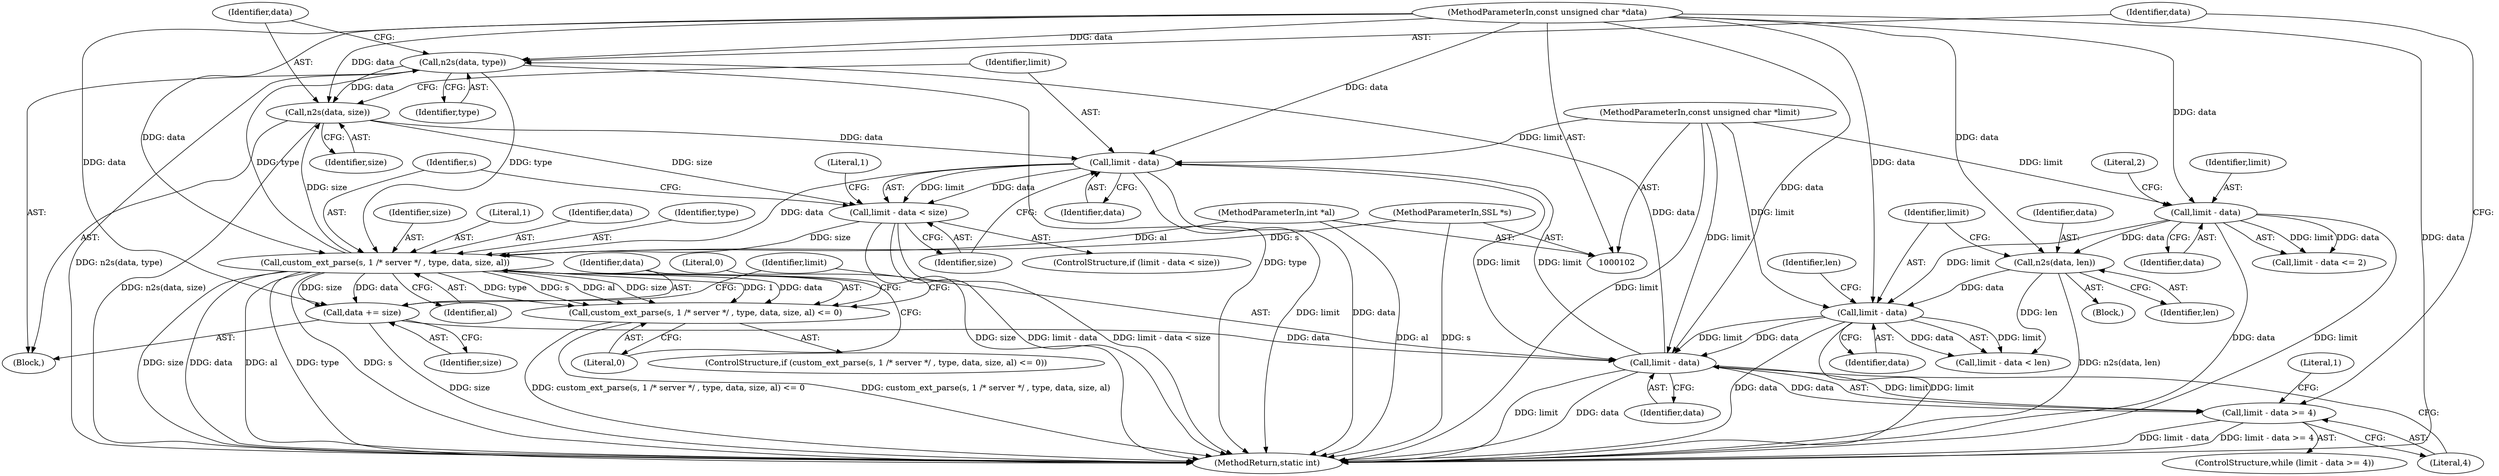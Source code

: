 digraph "0_openssl_a004e72b95835136d3f1ea90517f706c24c03da7_2@pointer" {
"1000153" [label="(Call,n2s(data, type))"];
"1000148" [label="(Call,limit - data)"];
"1000140" [label="(Call,limit - data)"];
"1000129" [label="(Call,limit - data)"];
"1000105" [label="(MethodParameterIn,const unsigned char *limit)"];
"1000104" [label="(MethodParameterIn,const unsigned char *data)"];
"1000135" [label="(Call,n2s(data, len))"];
"1000161" [label="(Call,limit - data)"];
"1000156" [label="(Call,n2s(data, size))"];
"1000153" [label="(Call,n2s(data, type))"];
"1000169" [label="(Call,custom_ext_parse(s, 1 /* server */ , type, data, size, al))"];
"1000103" [label="(MethodParameterIn,SSL *s)"];
"1000160" [label="(Call,limit - data < size)"];
"1000106" [label="(MethodParameterIn,int *al)"];
"1000179" [label="(Call,data += size)"];
"1000147" [label="(Call,limit - data >= 4)"];
"1000168" [label="(Call,custom_ext_parse(s, 1 /* server */ , type, data, size, al) <= 0)"];
"1000154" [label="(Identifier,data)"];
"1000128" [label="(Call,limit - data <= 2)"];
"1000135" [label="(Call,n2s(data, len))"];
"1000142" [label="(Identifier,data)"];
"1000168" [label="(Call,custom_ext_parse(s, 1 /* server */ , type, data, size, al) <= 0)"];
"1000148" [label="(Call,limit - data)"];
"1000175" [label="(Identifier,al)"];
"1000176" [label="(Literal,0)"];
"1000149" [label="(Identifier,limit)"];
"1000163" [label="(Identifier,data)"];
"1000155" [label="(Identifier,type)"];
"1000169" [label="(Call,custom_ext_parse(s, 1 /* server */ , type, data, size, al))"];
"1000179" [label="(Call,data += size)"];
"1000139" [label="(Call,limit - data < len)"];
"1000174" [label="(Identifier,size)"];
"1000170" [label="(Identifier,s)"];
"1000171" [label="(Literal,1)"];
"1000166" [label="(Literal,1)"];
"1000152" [label="(Block,)"];
"1000159" [label="(ControlStructure,if (limit - data < size))"];
"1000140" [label="(Call,limit - data)"];
"1000162" [label="(Identifier,limit)"];
"1000178" [label="(Literal,0)"];
"1000181" [label="(Identifier,size)"];
"1000180" [label="(Identifier,data)"];
"1000161" [label="(Call,limit - data)"];
"1000151" [label="(Literal,4)"];
"1000104" [label="(MethodParameterIn,const unsigned char *data)"];
"1000131" [label="(Identifier,data)"];
"1000153" [label="(Call,n2s(data, type))"];
"1000143" [label="(Identifier,len)"];
"1000150" [label="(Identifier,data)"];
"1000107" [label="(Block,)"];
"1000160" [label="(Call,limit - data < size)"];
"1000137" [label="(Identifier,len)"];
"1000164" [label="(Identifier,size)"];
"1000173" [label="(Identifier,data)"];
"1000132" [label="(Literal,2)"];
"1000146" [label="(ControlStructure,while (limit - data >= 4))"];
"1000141" [label="(Identifier,limit)"];
"1000156" [label="(Call,n2s(data, size))"];
"1000106" [label="(MethodParameterIn,int *al)"];
"1000105" [label="(MethodParameterIn,const unsigned char *limit)"];
"1000158" [label="(Identifier,size)"];
"1000184" [label="(MethodReturn,static int)"];
"1000103" [label="(MethodParameterIn,SSL *s)"];
"1000130" [label="(Identifier,limit)"];
"1000147" [label="(Call,limit - data >= 4)"];
"1000129" [label="(Call,limit - data)"];
"1000136" [label="(Identifier,data)"];
"1000157" [label="(Identifier,data)"];
"1000183" [label="(Literal,1)"];
"1000167" [label="(ControlStructure,if (custom_ext_parse(s, 1 /* server */ , type, data, size, al) <= 0))"];
"1000172" [label="(Identifier,type)"];
"1000153" -> "1000152"  [label="AST: "];
"1000153" -> "1000155"  [label="CFG: "];
"1000154" -> "1000153"  [label="AST: "];
"1000155" -> "1000153"  [label="AST: "];
"1000157" -> "1000153"  [label="CFG: "];
"1000153" -> "1000184"  [label="DDG: n2s(data, type)"];
"1000153" -> "1000184"  [label="DDG: type"];
"1000148" -> "1000153"  [label="DDG: data"];
"1000104" -> "1000153"  [label="DDG: data"];
"1000169" -> "1000153"  [label="DDG: type"];
"1000153" -> "1000156"  [label="DDG: data"];
"1000153" -> "1000169"  [label="DDG: type"];
"1000148" -> "1000147"  [label="AST: "];
"1000148" -> "1000150"  [label="CFG: "];
"1000149" -> "1000148"  [label="AST: "];
"1000150" -> "1000148"  [label="AST: "];
"1000151" -> "1000148"  [label="CFG: "];
"1000148" -> "1000184"  [label="DDG: limit"];
"1000148" -> "1000184"  [label="DDG: data"];
"1000148" -> "1000147"  [label="DDG: limit"];
"1000148" -> "1000147"  [label="DDG: data"];
"1000140" -> "1000148"  [label="DDG: limit"];
"1000140" -> "1000148"  [label="DDG: data"];
"1000161" -> "1000148"  [label="DDG: limit"];
"1000105" -> "1000148"  [label="DDG: limit"];
"1000179" -> "1000148"  [label="DDG: data"];
"1000104" -> "1000148"  [label="DDG: data"];
"1000148" -> "1000161"  [label="DDG: limit"];
"1000140" -> "1000139"  [label="AST: "];
"1000140" -> "1000142"  [label="CFG: "];
"1000141" -> "1000140"  [label="AST: "];
"1000142" -> "1000140"  [label="AST: "];
"1000143" -> "1000140"  [label="CFG: "];
"1000140" -> "1000184"  [label="DDG: data"];
"1000140" -> "1000184"  [label="DDG: limit"];
"1000140" -> "1000139"  [label="DDG: limit"];
"1000140" -> "1000139"  [label="DDG: data"];
"1000129" -> "1000140"  [label="DDG: limit"];
"1000105" -> "1000140"  [label="DDG: limit"];
"1000135" -> "1000140"  [label="DDG: data"];
"1000104" -> "1000140"  [label="DDG: data"];
"1000129" -> "1000128"  [label="AST: "];
"1000129" -> "1000131"  [label="CFG: "];
"1000130" -> "1000129"  [label="AST: "];
"1000131" -> "1000129"  [label="AST: "];
"1000132" -> "1000129"  [label="CFG: "];
"1000129" -> "1000184"  [label="DDG: data"];
"1000129" -> "1000184"  [label="DDG: limit"];
"1000129" -> "1000128"  [label="DDG: limit"];
"1000129" -> "1000128"  [label="DDG: data"];
"1000105" -> "1000129"  [label="DDG: limit"];
"1000104" -> "1000129"  [label="DDG: data"];
"1000129" -> "1000135"  [label="DDG: data"];
"1000105" -> "1000102"  [label="AST: "];
"1000105" -> "1000184"  [label="DDG: limit"];
"1000105" -> "1000161"  [label="DDG: limit"];
"1000104" -> "1000102"  [label="AST: "];
"1000104" -> "1000184"  [label="DDG: data"];
"1000104" -> "1000135"  [label="DDG: data"];
"1000104" -> "1000156"  [label="DDG: data"];
"1000104" -> "1000161"  [label="DDG: data"];
"1000104" -> "1000169"  [label="DDG: data"];
"1000104" -> "1000179"  [label="DDG: data"];
"1000135" -> "1000107"  [label="AST: "];
"1000135" -> "1000137"  [label="CFG: "];
"1000136" -> "1000135"  [label="AST: "];
"1000137" -> "1000135"  [label="AST: "];
"1000141" -> "1000135"  [label="CFG: "];
"1000135" -> "1000184"  [label="DDG: n2s(data, len)"];
"1000135" -> "1000139"  [label="DDG: len"];
"1000161" -> "1000160"  [label="AST: "];
"1000161" -> "1000163"  [label="CFG: "];
"1000162" -> "1000161"  [label="AST: "];
"1000163" -> "1000161"  [label="AST: "];
"1000164" -> "1000161"  [label="CFG: "];
"1000161" -> "1000184"  [label="DDG: data"];
"1000161" -> "1000184"  [label="DDG: limit"];
"1000161" -> "1000160"  [label="DDG: limit"];
"1000161" -> "1000160"  [label="DDG: data"];
"1000156" -> "1000161"  [label="DDG: data"];
"1000161" -> "1000169"  [label="DDG: data"];
"1000156" -> "1000152"  [label="AST: "];
"1000156" -> "1000158"  [label="CFG: "];
"1000157" -> "1000156"  [label="AST: "];
"1000158" -> "1000156"  [label="AST: "];
"1000162" -> "1000156"  [label="CFG: "];
"1000156" -> "1000184"  [label="DDG: n2s(data, size)"];
"1000169" -> "1000156"  [label="DDG: size"];
"1000156" -> "1000160"  [label="DDG: size"];
"1000169" -> "1000168"  [label="AST: "];
"1000169" -> "1000175"  [label="CFG: "];
"1000170" -> "1000169"  [label="AST: "];
"1000171" -> "1000169"  [label="AST: "];
"1000172" -> "1000169"  [label="AST: "];
"1000173" -> "1000169"  [label="AST: "];
"1000174" -> "1000169"  [label="AST: "];
"1000175" -> "1000169"  [label="AST: "];
"1000176" -> "1000169"  [label="CFG: "];
"1000169" -> "1000184"  [label="DDG: type"];
"1000169" -> "1000184"  [label="DDG: data"];
"1000169" -> "1000184"  [label="DDG: s"];
"1000169" -> "1000184"  [label="DDG: size"];
"1000169" -> "1000184"  [label="DDG: al"];
"1000169" -> "1000168"  [label="DDG: type"];
"1000169" -> "1000168"  [label="DDG: s"];
"1000169" -> "1000168"  [label="DDG: al"];
"1000169" -> "1000168"  [label="DDG: size"];
"1000169" -> "1000168"  [label="DDG: 1"];
"1000169" -> "1000168"  [label="DDG: data"];
"1000103" -> "1000169"  [label="DDG: s"];
"1000160" -> "1000169"  [label="DDG: size"];
"1000106" -> "1000169"  [label="DDG: al"];
"1000169" -> "1000179"  [label="DDG: size"];
"1000169" -> "1000179"  [label="DDG: data"];
"1000103" -> "1000102"  [label="AST: "];
"1000103" -> "1000184"  [label="DDG: s"];
"1000160" -> "1000159"  [label="AST: "];
"1000160" -> "1000164"  [label="CFG: "];
"1000164" -> "1000160"  [label="AST: "];
"1000166" -> "1000160"  [label="CFG: "];
"1000170" -> "1000160"  [label="CFG: "];
"1000160" -> "1000184"  [label="DDG: limit - data < size"];
"1000160" -> "1000184"  [label="DDG: size"];
"1000160" -> "1000184"  [label="DDG: limit - data"];
"1000106" -> "1000102"  [label="AST: "];
"1000106" -> "1000184"  [label="DDG: al"];
"1000179" -> "1000152"  [label="AST: "];
"1000179" -> "1000181"  [label="CFG: "];
"1000180" -> "1000179"  [label="AST: "];
"1000181" -> "1000179"  [label="AST: "];
"1000149" -> "1000179"  [label="CFG: "];
"1000179" -> "1000184"  [label="DDG: size"];
"1000147" -> "1000146"  [label="AST: "];
"1000147" -> "1000151"  [label="CFG: "];
"1000151" -> "1000147"  [label="AST: "];
"1000154" -> "1000147"  [label="CFG: "];
"1000183" -> "1000147"  [label="CFG: "];
"1000147" -> "1000184"  [label="DDG: limit - data"];
"1000147" -> "1000184"  [label="DDG: limit - data >= 4"];
"1000168" -> "1000167"  [label="AST: "];
"1000168" -> "1000176"  [label="CFG: "];
"1000176" -> "1000168"  [label="AST: "];
"1000178" -> "1000168"  [label="CFG: "];
"1000180" -> "1000168"  [label="CFG: "];
"1000168" -> "1000184"  [label="DDG: custom_ext_parse(s, 1 /* server */ , type, data, size, al)"];
"1000168" -> "1000184"  [label="DDG: custom_ext_parse(s, 1 /* server */ , type, data, size, al) <= 0"];
}
